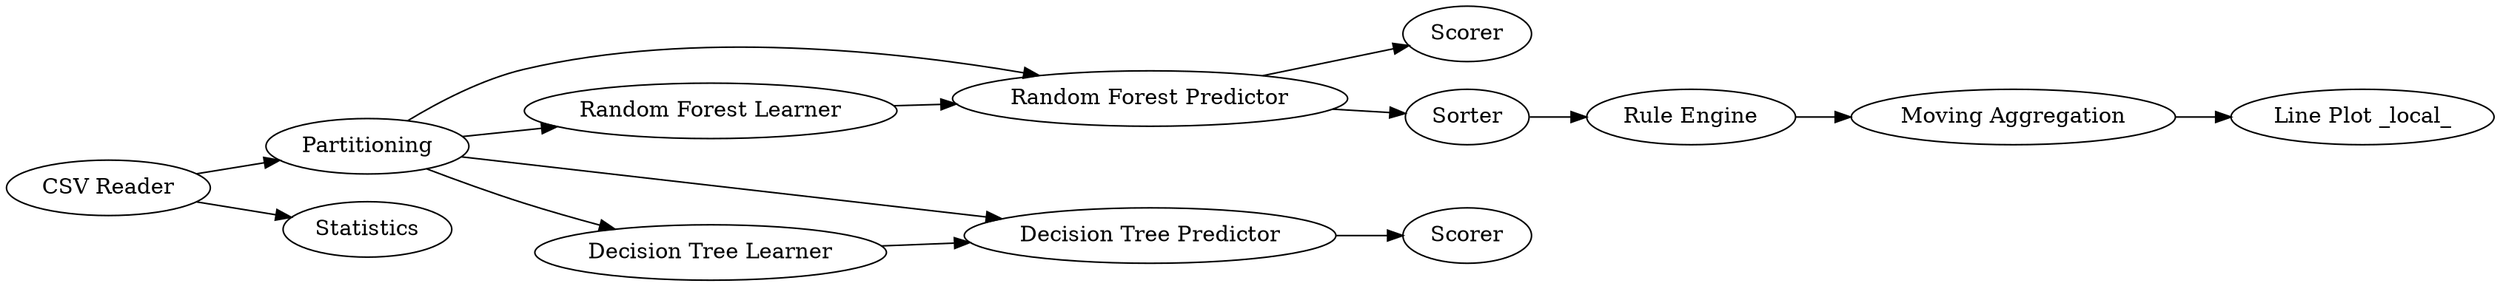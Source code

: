 digraph {
	7 -> 8
	4 -> 5
	1 -> 2
	3 -> 4
	2 -> 6
	1 -> 13
	2 -> 7
	11 -> 12
	9 -> 10
	2 -> 3
	6 -> 7
	10 -> 11
	2 -> 4
	7 -> 9
	5 [label=Scorer]
	13 [label=Statistics]
	1 [label="CSV Reader"]
	7 [label="Random Forest Predictor"]
	9 [label=Sorter]
	11 [label="Moving Aggregation"]
	4 [label="Decision Tree Predictor"]
	6 [label="Random Forest Learner"]
	8 [label=Scorer]
	12 [label="Line Plot _local_"]
	3 [label="Decision Tree Learner"]
	2 [label=Partitioning]
	10 [label="Rule Engine"]
	rankdir=LR
}
